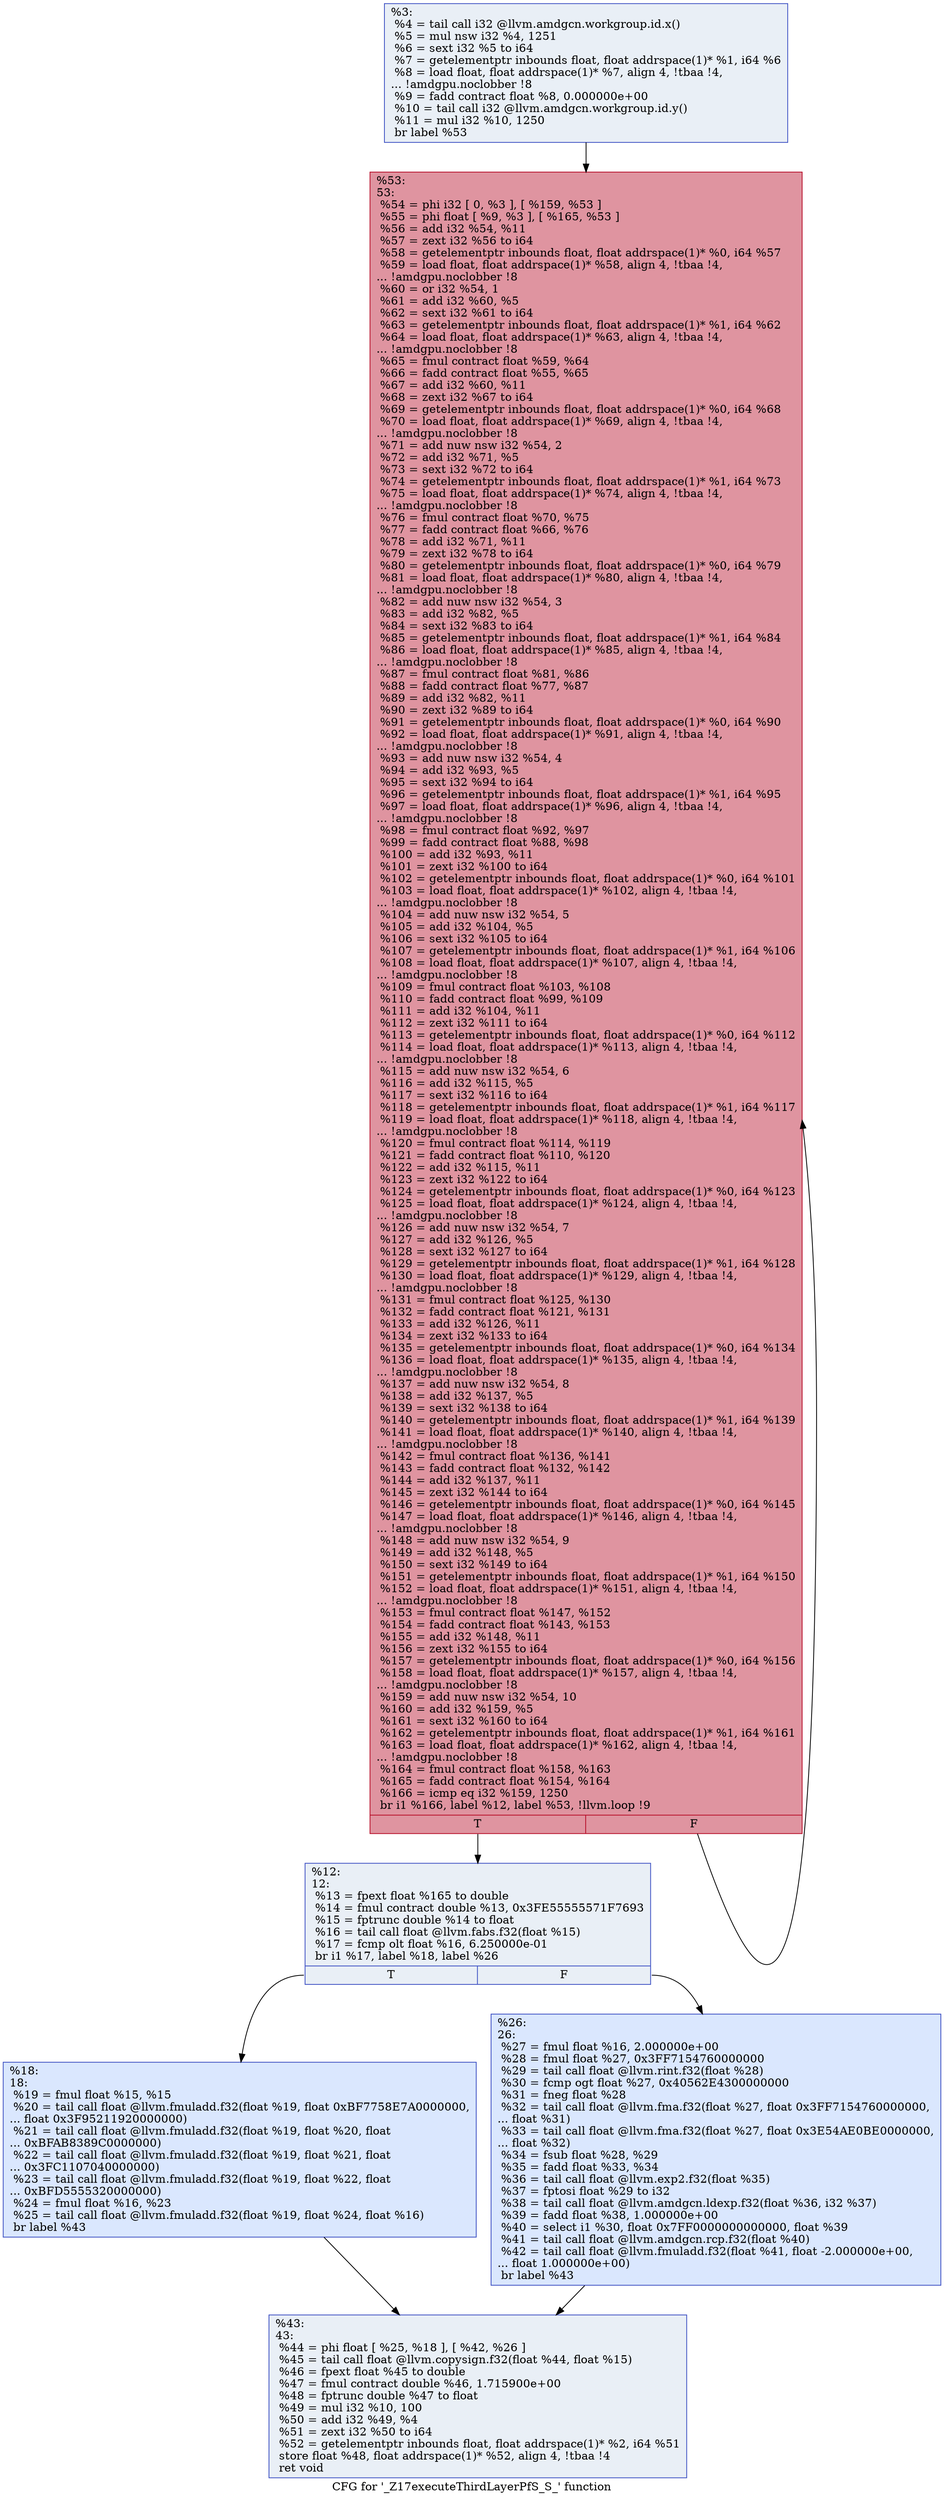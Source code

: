 digraph "CFG for '_Z17executeThirdLayerPfS_S_' function" {
	label="CFG for '_Z17executeThirdLayerPfS_S_' function";

	Node0x540f0d0 [shape=record,color="#3d50c3ff", style=filled, fillcolor="#cedaeb70",label="{%3:\l  %4 = tail call i32 @llvm.amdgcn.workgroup.id.x()\l  %5 = mul nsw i32 %4, 1251\l  %6 = sext i32 %5 to i64\l  %7 = getelementptr inbounds float, float addrspace(1)* %1, i64 %6\l  %8 = load float, float addrspace(1)* %7, align 4, !tbaa !4,\l... !amdgpu.noclobber !8\l  %9 = fadd contract float %8, 0.000000e+00\l  %10 = tail call i32 @llvm.amdgcn.workgroup.id.y()\l  %11 = mul i32 %10, 1250\l  br label %53\l}"];
	Node0x540f0d0 -> Node0x5411630;
	Node0x5411730 [shape=record,color="#3d50c3ff", style=filled, fillcolor="#cedaeb70",label="{%12:\l12:                                               \l  %13 = fpext float %165 to double\l  %14 = fmul contract double %13, 0x3FE55555571F7693\l  %15 = fptrunc double %14 to float\l  %16 = tail call float @llvm.fabs.f32(float %15)\l  %17 = fcmp olt float %16, 6.250000e-01\l  br i1 %17, label %18, label %26\l|{<s0>T|<s1>F}}"];
	Node0x5411730:s0 -> Node0x54108d0;
	Node0x5411730:s1 -> Node0x5411da0;
	Node0x54108d0 [shape=record,color="#3d50c3ff", style=filled, fillcolor="#abc8fd70",label="{%18:\l18:                                               \l  %19 = fmul float %15, %15\l  %20 = tail call float @llvm.fmuladd.f32(float %19, float 0xBF7758E7A0000000,\l... float 0x3F95211920000000)\l  %21 = tail call float @llvm.fmuladd.f32(float %19, float %20, float\l... 0xBFAB8389C0000000)\l  %22 = tail call float @llvm.fmuladd.f32(float %19, float %21, float\l... 0x3FC1107040000000)\l  %23 = tail call float @llvm.fmuladd.f32(float %19, float %22, float\l... 0xBFD5555320000000)\l  %24 = fmul float %16, %23\l  %25 = tail call float @llvm.fmuladd.f32(float %19, float %24, float %16)\l  br label %43\l}"];
	Node0x54108d0 -> Node0x54128e0;
	Node0x5411da0 [shape=record,color="#3d50c3ff", style=filled, fillcolor="#abc8fd70",label="{%26:\l26:                                               \l  %27 = fmul float %16, 2.000000e+00\l  %28 = fmul float %27, 0x3FF7154760000000\l  %29 = tail call float @llvm.rint.f32(float %28)\l  %30 = fcmp ogt float %27, 0x40562E4300000000\l  %31 = fneg float %28\l  %32 = tail call float @llvm.fma.f32(float %27, float 0x3FF7154760000000,\l... float %31)\l  %33 = tail call float @llvm.fma.f32(float %27, float 0x3E54AE0BE0000000,\l... float %32)\l  %34 = fsub float %28, %29\l  %35 = fadd float %33, %34\l  %36 = tail call float @llvm.exp2.f32(float %35)\l  %37 = fptosi float %29 to i32\l  %38 = tail call float @llvm.amdgcn.ldexp.f32(float %36, i32 %37)\l  %39 = fadd float %38, 1.000000e+00\l  %40 = select i1 %30, float 0x7FF0000000000000, float %39\l  %41 = tail call float @llvm.amdgcn.rcp.f32(float %40)\l  %42 = tail call float @llvm.fmuladd.f32(float %41, float -2.000000e+00,\l... float 1.000000e+00)\l  br label %43\l}"];
	Node0x5411da0 -> Node0x54128e0;
	Node0x54128e0 [shape=record,color="#3d50c3ff", style=filled, fillcolor="#cedaeb70",label="{%43:\l43:                                               \l  %44 = phi float [ %25, %18 ], [ %42, %26 ]\l  %45 = tail call float @llvm.copysign.f32(float %44, float %15)\l  %46 = fpext float %45 to double\l  %47 = fmul contract double %46, 1.715900e+00\l  %48 = fptrunc double %47 to float\l  %49 = mul i32 %10, 100\l  %50 = add i32 %49, %4\l  %51 = zext i32 %50 to i64\l  %52 = getelementptr inbounds float, float addrspace(1)* %2, i64 %51\l  store float %48, float addrspace(1)* %52, align 4, !tbaa !4\l  ret void\l}"];
	Node0x5411630 [shape=record,color="#b70d28ff", style=filled, fillcolor="#b70d2870",label="{%53:\l53:                                               \l  %54 = phi i32 [ 0, %3 ], [ %159, %53 ]\l  %55 = phi float [ %9, %3 ], [ %165, %53 ]\l  %56 = add i32 %54, %11\l  %57 = zext i32 %56 to i64\l  %58 = getelementptr inbounds float, float addrspace(1)* %0, i64 %57\l  %59 = load float, float addrspace(1)* %58, align 4, !tbaa !4,\l... !amdgpu.noclobber !8\l  %60 = or i32 %54, 1\l  %61 = add i32 %60, %5\l  %62 = sext i32 %61 to i64\l  %63 = getelementptr inbounds float, float addrspace(1)* %1, i64 %62\l  %64 = load float, float addrspace(1)* %63, align 4, !tbaa !4,\l... !amdgpu.noclobber !8\l  %65 = fmul contract float %59, %64\l  %66 = fadd contract float %55, %65\l  %67 = add i32 %60, %11\l  %68 = zext i32 %67 to i64\l  %69 = getelementptr inbounds float, float addrspace(1)* %0, i64 %68\l  %70 = load float, float addrspace(1)* %69, align 4, !tbaa !4,\l... !amdgpu.noclobber !8\l  %71 = add nuw nsw i32 %54, 2\l  %72 = add i32 %71, %5\l  %73 = sext i32 %72 to i64\l  %74 = getelementptr inbounds float, float addrspace(1)* %1, i64 %73\l  %75 = load float, float addrspace(1)* %74, align 4, !tbaa !4,\l... !amdgpu.noclobber !8\l  %76 = fmul contract float %70, %75\l  %77 = fadd contract float %66, %76\l  %78 = add i32 %71, %11\l  %79 = zext i32 %78 to i64\l  %80 = getelementptr inbounds float, float addrspace(1)* %0, i64 %79\l  %81 = load float, float addrspace(1)* %80, align 4, !tbaa !4,\l... !amdgpu.noclobber !8\l  %82 = add nuw nsw i32 %54, 3\l  %83 = add i32 %82, %5\l  %84 = sext i32 %83 to i64\l  %85 = getelementptr inbounds float, float addrspace(1)* %1, i64 %84\l  %86 = load float, float addrspace(1)* %85, align 4, !tbaa !4,\l... !amdgpu.noclobber !8\l  %87 = fmul contract float %81, %86\l  %88 = fadd contract float %77, %87\l  %89 = add i32 %82, %11\l  %90 = zext i32 %89 to i64\l  %91 = getelementptr inbounds float, float addrspace(1)* %0, i64 %90\l  %92 = load float, float addrspace(1)* %91, align 4, !tbaa !4,\l... !amdgpu.noclobber !8\l  %93 = add nuw nsw i32 %54, 4\l  %94 = add i32 %93, %5\l  %95 = sext i32 %94 to i64\l  %96 = getelementptr inbounds float, float addrspace(1)* %1, i64 %95\l  %97 = load float, float addrspace(1)* %96, align 4, !tbaa !4,\l... !amdgpu.noclobber !8\l  %98 = fmul contract float %92, %97\l  %99 = fadd contract float %88, %98\l  %100 = add i32 %93, %11\l  %101 = zext i32 %100 to i64\l  %102 = getelementptr inbounds float, float addrspace(1)* %0, i64 %101\l  %103 = load float, float addrspace(1)* %102, align 4, !tbaa !4,\l... !amdgpu.noclobber !8\l  %104 = add nuw nsw i32 %54, 5\l  %105 = add i32 %104, %5\l  %106 = sext i32 %105 to i64\l  %107 = getelementptr inbounds float, float addrspace(1)* %1, i64 %106\l  %108 = load float, float addrspace(1)* %107, align 4, !tbaa !4,\l... !amdgpu.noclobber !8\l  %109 = fmul contract float %103, %108\l  %110 = fadd contract float %99, %109\l  %111 = add i32 %104, %11\l  %112 = zext i32 %111 to i64\l  %113 = getelementptr inbounds float, float addrspace(1)* %0, i64 %112\l  %114 = load float, float addrspace(1)* %113, align 4, !tbaa !4,\l... !amdgpu.noclobber !8\l  %115 = add nuw nsw i32 %54, 6\l  %116 = add i32 %115, %5\l  %117 = sext i32 %116 to i64\l  %118 = getelementptr inbounds float, float addrspace(1)* %1, i64 %117\l  %119 = load float, float addrspace(1)* %118, align 4, !tbaa !4,\l... !amdgpu.noclobber !8\l  %120 = fmul contract float %114, %119\l  %121 = fadd contract float %110, %120\l  %122 = add i32 %115, %11\l  %123 = zext i32 %122 to i64\l  %124 = getelementptr inbounds float, float addrspace(1)* %0, i64 %123\l  %125 = load float, float addrspace(1)* %124, align 4, !tbaa !4,\l... !amdgpu.noclobber !8\l  %126 = add nuw nsw i32 %54, 7\l  %127 = add i32 %126, %5\l  %128 = sext i32 %127 to i64\l  %129 = getelementptr inbounds float, float addrspace(1)* %1, i64 %128\l  %130 = load float, float addrspace(1)* %129, align 4, !tbaa !4,\l... !amdgpu.noclobber !8\l  %131 = fmul contract float %125, %130\l  %132 = fadd contract float %121, %131\l  %133 = add i32 %126, %11\l  %134 = zext i32 %133 to i64\l  %135 = getelementptr inbounds float, float addrspace(1)* %0, i64 %134\l  %136 = load float, float addrspace(1)* %135, align 4, !tbaa !4,\l... !amdgpu.noclobber !8\l  %137 = add nuw nsw i32 %54, 8\l  %138 = add i32 %137, %5\l  %139 = sext i32 %138 to i64\l  %140 = getelementptr inbounds float, float addrspace(1)* %1, i64 %139\l  %141 = load float, float addrspace(1)* %140, align 4, !tbaa !4,\l... !amdgpu.noclobber !8\l  %142 = fmul contract float %136, %141\l  %143 = fadd contract float %132, %142\l  %144 = add i32 %137, %11\l  %145 = zext i32 %144 to i64\l  %146 = getelementptr inbounds float, float addrspace(1)* %0, i64 %145\l  %147 = load float, float addrspace(1)* %146, align 4, !tbaa !4,\l... !amdgpu.noclobber !8\l  %148 = add nuw nsw i32 %54, 9\l  %149 = add i32 %148, %5\l  %150 = sext i32 %149 to i64\l  %151 = getelementptr inbounds float, float addrspace(1)* %1, i64 %150\l  %152 = load float, float addrspace(1)* %151, align 4, !tbaa !4,\l... !amdgpu.noclobber !8\l  %153 = fmul contract float %147, %152\l  %154 = fadd contract float %143, %153\l  %155 = add i32 %148, %11\l  %156 = zext i32 %155 to i64\l  %157 = getelementptr inbounds float, float addrspace(1)* %0, i64 %156\l  %158 = load float, float addrspace(1)* %157, align 4, !tbaa !4,\l... !amdgpu.noclobber !8\l  %159 = add nuw nsw i32 %54, 10\l  %160 = add i32 %159, %5\l  %161 = sext i32 %160 to i64\l  %162 = getelementptr inbounds float, float addrspace(1)* %1, i64 %161\l  %163 = load float, float addrspace(1)* %162, align 4, !tbaa !4,\l... !amdgpu.noclobber !8\l  %164 = fmul contract float %158, %163\l  %165 = fadd contract float %154, %164\l  %166 = icmp eq i32 %159, 1250\l  br i1 %166, label %12, label %53, !llvm.loop !9\l|{<s0>T|<s1>F}}"];
	Node0x5411630:s0 -> Node0x5411730;
	Node0x5411630:s1 -> Node0x5411630;
}
